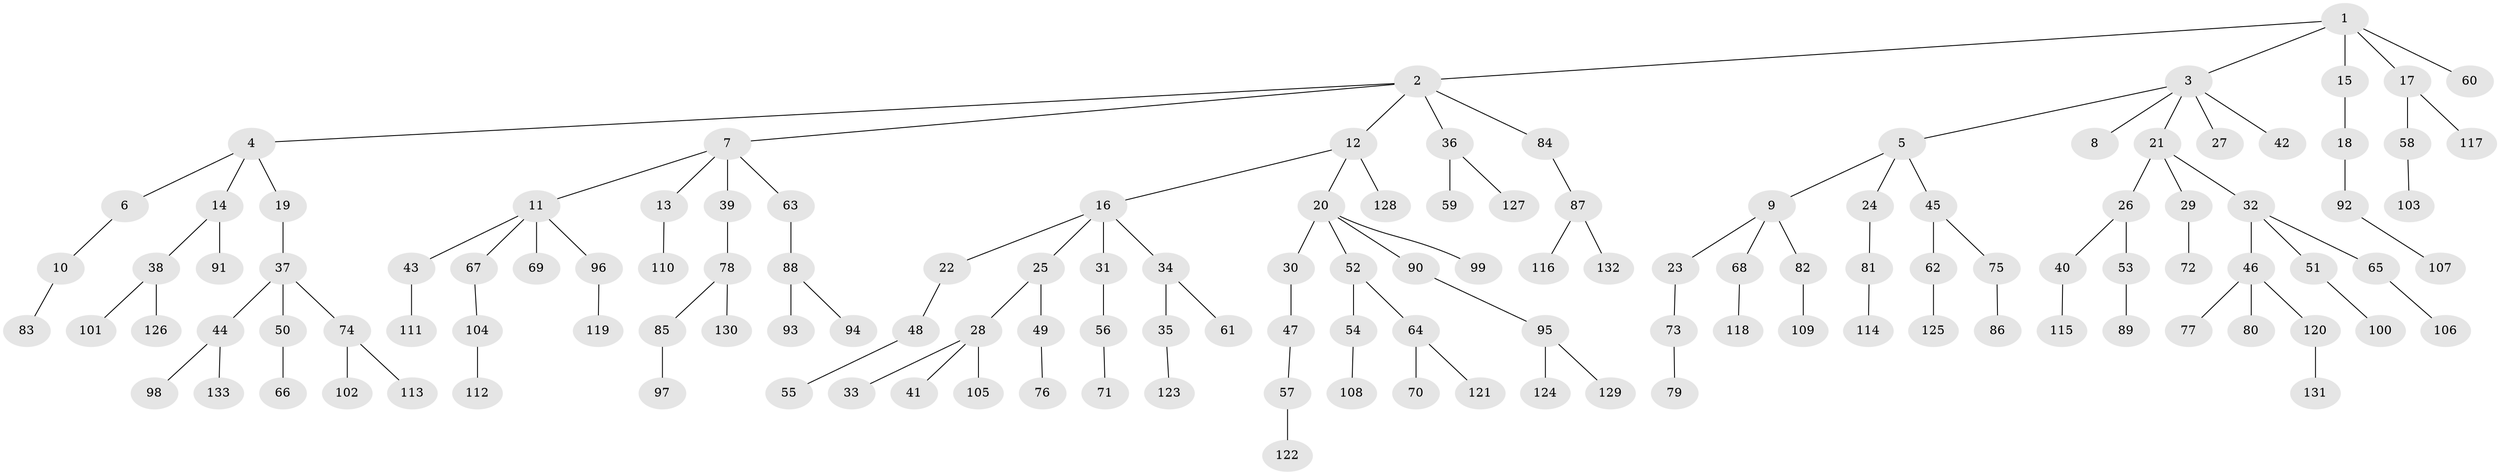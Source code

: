 // Generated by graph-tools (version 1.1) at 2025/26/03/09/25 03:26:33]
// undirected, 133 vertices, 132 edges
graph export_dot {
graph [start="1"]
  node [color=gray90,style=filled];
  1;
  2;
  3;
  4;
  5;
  6;
  7;
  8;
  9;
  10;
  11;
  12;
  13;
  14;
  15;
  16;
  17;
  18;
  19;
  20;
  21;
  22;
  23;
  24;
  25;
  26;
  27;
  28;
  29;
  30;
  31;
  32;
  33;
  34;
  35;
  36;
  37;
  38;
  39;
  40;
  41;
  42;
  43;
  44;
  45;
  46;
  47;
  48;
  49;
  50;
  51;
  52;
  53;
  54;
  55;
  56;
  57;
  58;
  59;
  60;
  61;
  62;
  63;
  64;
  65;
  66;
  67;
  68;
  69;
  70;
  71;
  72;
  73;
  74;
  75;
  76;
  77;
  78;
  79;
  80;
  81;
  82;
  83;
  84;
  85;
  86;
  87;
  88;
  89;
  90;
  91;
  92;
  93;
  94;
  95;
  96;
  97;
  98;
  99;
  100;
  101;
  102;
  103;
  104;
  105;
  106;
  107;
  108;
  109;
  110;
  111;
  112;
  113;
  114;
  115;
  116;
  117;
  118;
  119;
  120;
  121;
  122;
  123;
  124;
  125;
  126;
  127;
  128;
  129;
  130;
  131;
  132;
  133;
  1 -- 2;
  1 -- 3;
  1 -- 15;
  1 -- 17;
  1 -- 60;
  2 -- 4;
  2 -- 7;
  2 -- 12;
  2 -- 36;
  2 -- 84;
  3 -- 5;
  3 -- 8;
  3 -- 21;
  3 -- 27;
  3 -- 42;
  4 -- 6;
  4 -- 14;
  4 -- 19;
  5 -- 9;
  5 -- 24;
  5 -- 45;
  6 -- 10;
  7 -- 11;
  7 -- 13;
  7 -- 39;
  7 -- 63;
  9 -- 23;
  9 -- 68;
  9 -- 82;
  10 -- 83;
  11 -- 43;
  11 -- 67;
  11 -- 69;
  11 -- 96;
  12 -- 16;
  12 -- 20;
  12 -- 128;
  13 -- 110;
  14 -- 38;
  14 -- 91;
  15 -- 18;
  16 -- 22;
  16 -- 25;
  16 -- 31;
  16 -- 34;
  17 -- 58;
  17 -- 117;
  18 -- 92;
  19 -- 37;
  20 -- 30;
  20 -- 52;
  20 -- 90;
  20 -- 99;
  21 -- 26;
  21 -- 29;
  21 -- 32;
  22 -- 48;
  23 -- 73;
  24 -- 81;
  25 -- 28;
  25 -- 49;
  26 -- 40;
  26 -- 53;
  28 -- 33;
  28 -- 41;
  28 -- 105;
  29 -- 72;
  30 -- 47;
  31 -- 56;
  32 -- 46;
  32 -- 51;
  32 -- 65;
  34 -- 35;
  34 -- 61;
  35 -- 123;
  36 -- 59;
  36 -- 127;
  37 -- 44;
  37 -- 50;
  37 -- 74;
  38 -- 101;
  38 -- 126;
  39 -- 78;
  40 -- 115;
  43 -- 111;
  44 -- 98;
  44 -- 133;
  45 -- 62;
  45 -- 75;
  46 -- 77;
  46 -- 80;
  46 -- 120;
  47 -- 57;
  48 -- 55;
  49 -- 76;
  50 -- 66;
  51 -- 100;
  52 -- 54;
  52 -- 64;
  53 -- 89;
  54 -- 108;
  56 -- 71;
  57 -- 122;
  58 -- 103;
  62 -- 125;
  63 -- 88;
  64 -- 70;
  64 -- 121;
  65 -- 106;
  67 -- 104;
  68 -- 118;
  73 -- 79;
  74 -- 102;
  74 -- 113;
  75 -- 86;
  78 -- 85;
  78 -- 130;
  81 -- 114;
  82 -- 109;
  84 -- 87;
  85 -- 97;
  87 -- 116;
  87 -- 132;
  88 -- 93;
  88 -- 94;
  90 -- 95;
  92 -- 107;
  95 -- 124;
  95 -- 129;
  96 -- 119;
  104 -- 112;
  120 -- 131;
}

